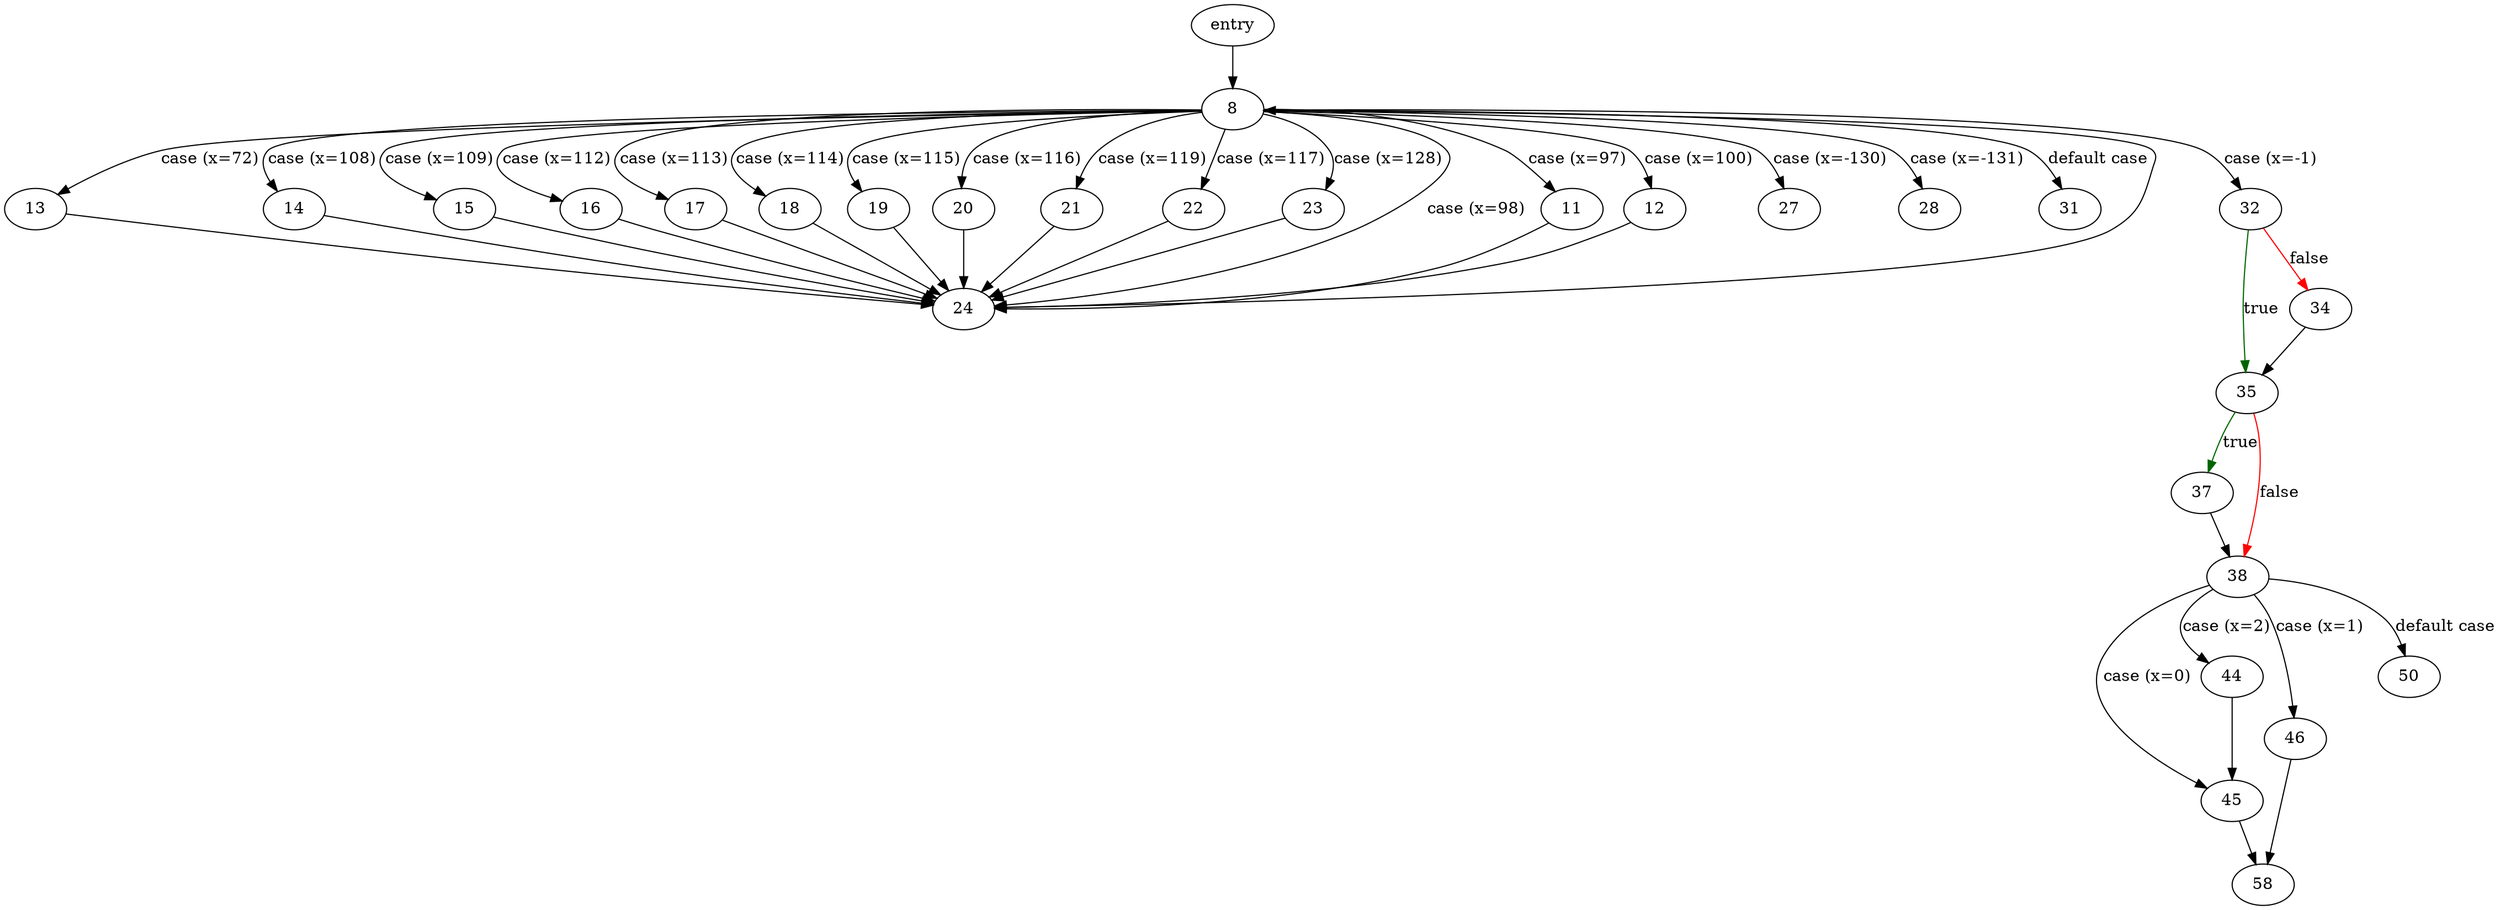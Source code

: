 digraph "main" {
	// Node definitions.
	2 [label=entry];
	8;
	11;
	12;
	13;
	14;
	15;
	16;
	17;
	18;
	19;
	20;
	21;
	22;
	23;
	24;
	27;
	28;
	31;
	32;
	34;
	35;
	37;
	38;
	44;
	45;
	46;
	50;
	58;

	// Edge definitions.
	2 -> 8;
	8 -> 11 [label="case (x=97)"];
	8 -> 12 [label="case (x=100)"];
	8 -> 13 [label="case (x=72)"];
	8 -> 14 [label="case (x=108)"];
	8 -> 15 [label="case (x=109)"];
	8 -> 16 [label="case (x=112)"];
	8 -> 17 [label="case (x=113)"];
	8 -> 18 [label="case (x=114)"];
	8 -> 19 [label="case (x=115)"];
	8 -> 20 [label="case (x=116)"];
	8 -> 21 [label="case (x=119)"];
	8 -> 22 [label="case (x=117)"];
	8 -> 23 [label="case (x=128)"];
	8 -> 24 [label="case (x=98)"];
	8 -> 27 [label="case (x=-130)"];
	8 -> 28 [label="case (x=-131)"];
	8 -> 31 [label="default case"];
	8 -> 32 [label="case (x=-1)"];
	11 -> 24;
	12 -> 24;
	13 -> 24;
	14 -> 24;
	15 -> 24;
	16 -> 24;
	17 -> 24;
	18 -> 24;
	19 -> 24;
	20 -> 24;
	21 -> 24;
	22 -> 24;
	23 -> 24;
	24 -> 8;
	32 -> 34 [
		color=red
		label=false
	];
	32 -> 35 [
		color=darkgreen
		label=true
	];
	34 -> 35;
	35 -> 37 [
		color=darkgreen
		label=true
	];
	35 -> 38 [
		color=red
		label=false
	];
	37 -> 38;
	38 -> 44 [label="case (x=2)"];
	38 -> 45 [label="case (x=0)"];
	38 -> 46 [label="case (x=1)"];
	38 -> 50 [label="default case"];
	44 -> 45;
	45 -> 58;
	46 -> 58;
}